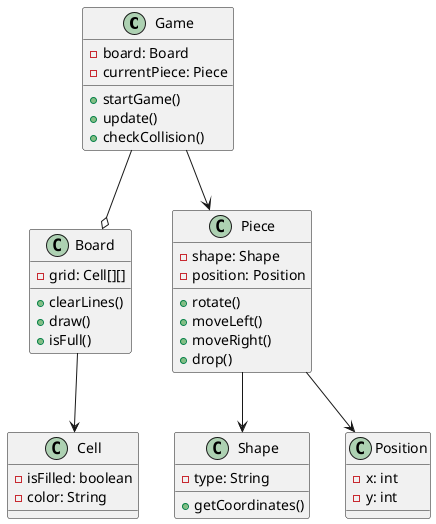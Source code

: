 @startuml
class Game {
    - board: Board
    - currentPiece: Piece
    + startGame()
    + update()
    + checkCollision()
}

class Board {
    - grid: Cell[][]
    + clearLines()
    + draw()
    + isFull()
}

class Piece {
    - shape: Shape
    - position: Position
    + rotate()
    + moveLeft()
    + moveRight()
    + drop()
}

class Shape {
    - type: String
    + getCoordinates()
}

class Position {
    - x: int
    - y: int
}

class Cell {
    - isFilled: boolean
    - color: String
}

Game --o Board
Game --> Piece
Piece --> Shape
Piece --> Position
Board --> Cell

@enduml
